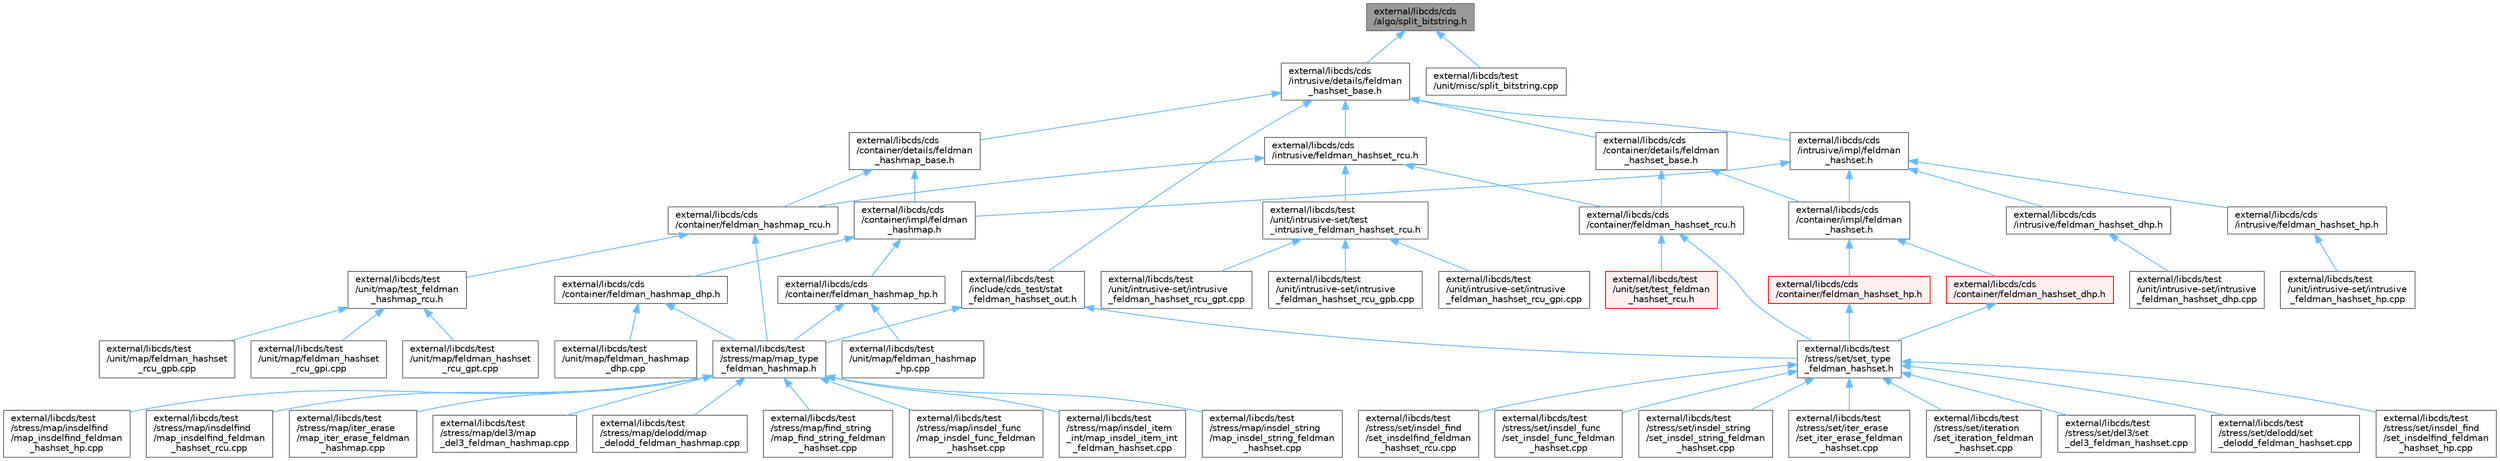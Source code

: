 digraph "external/libcds/cds/algo/split_bitstring.h"
{
 // LATEX_PDF_SIZE
  bgcolor="transparent";
  edge [fontname=Helvetica,fontsize=10,labelfontname=Helvetica,labelfontsize=10];
  node [fontname=Helvetica,fontsize=10,shape=box,height=0.2,width=0.4];
  Node1 [id="Node000001",label="external/libcds/cds\l/algo/split_bitstring.h",height=0.2,width=0.4,color="gray40", fillcolor="grey60", style="filled", fontcolor="black",tooltip=" "];
  Node1 -> Node2 [id="edge60_Node000001_Node000002",dir="back",color="steelblue1",style="solid",tooltip=" "];
  Node2 [id="Node000002",label="external/libcds/cds\l/intrusive/details/feldman\l_hashset_base.h",height=0.2,width=0.4,color="grey40", fillcolor="white", style="filled",URL="$intrusive_2details_2feldman__hashset__base_8h.html",tooltip=" "];
  Node2 -> Node3 [id="edge61_Node000002_Node000003",dir="back",color="steelblue1",style="solid",tooltip=" "];
  Node3 [id="Node000003",label="external/libcds/cds\l/container/details/feldman\l_hashmap_base.h",height=0.2,width=0.4,color="grey40", fillcolor="white", style="filled",URL="$feldman__hashmap__base_8h.html",tooltip=" "];
  Node3 -> Node4 [id="edge62_Node000003_Node000004",dir="back",color="steelblue1",style="solid",tooltip=" "];
  Node4 [id="Node000004",label="external/libcds/cds\l/container/feldman_hashmap_rcu.h",height=0.2,width=0.4,color="grey40", fillcolor="white", style="filled",URL="$feldman__hashmap__rcu_8h.html",tooltip=" "];
  Node4 -> Node5 [id="edge63_Node000004_Node000005",dir="back",color="steelblue1",style="solid",tooltip=" "];
  Node5 [id="Node000005",label="external/libcds/test\l/stress/map/map_type\l_feldman_hashmap.h",height=0.2,width=0.4,color="grey40", fillcolor="white", style="filled",URL="$map__type__feldman__hashmap_8h.html",tooltip=" "];
  Node5 -> Node6 [id="edge64_Node000005_Node000006",dir="back",color="steelblue1",style="solid",tooltip=" "];
  Node6 [id="Node000006",label="external/libcds/test\l/stress/map/del3/map\l_del3_feldman_hashmap.cpp",height=0.2,width=0.4,color="grey40", fillcolor="white", style="filled",URL="$map__del3__feldman__hashmap_8cpp.html",tooltip=" "];
  Node5 -> Node7 [id="edge65_Node000005_Node000007",dir="back",color="steelblue1",style="solid",tooltip=" "];
  Node7 [id="Node000007",label="external/libcds/test\l/stress/map/delodd/map\l_delodd_feldman_hashmap.cpp",height=0.2,width=0.4,color="grey40", fillcolor="white", style="filled",URL="$map__delodd__feldman__hashmap_8cpp.html",tooltip=" "];
  Node5 -> Node8 [id="edge66_Node000005_Node000008",dir="back",color="steelblue1",style="solid",tooltip=" "];
  Node8 [id="Node000008",label="external/libcds/test\l/stress/map/find_string\l/map_find_string_feldman\l_hashset.cpp",height=0.2,width=0.4,color="grey40", fillcolor="white", style="filled",URL="$map__find__string__feldman__hashset_8cpp.html",tooltip=" "];
  Node5 -> Node9 [id="edge67_Node000005_Node000009",dir="back",color="steelblue1",style="solid",tooltip=" "];
  Node9 [id="Node000009",label="external/libcds/test\l/stress/map/insdel_func\l/map_insdel_func_feldman\l_hashset.cpp",height=0.2,width=0.4,color="grey40", fillcolor="white", style="filled",URL="$map__insdel__func__feldman__hashset_8cpp.html",tooltip=" "];
  Node5 -> Node10 [id="edge68_Node000005_Node000010",dir="back",color="steelblue1",style="solid",tooltip=" "];
  Node10 [id="Node000010",label="external/libcds/test\l/stress/map/insdel_item\l_int/map_insdel_item_int\l_feldman_hashset.cpp",height=0.2,width=0.4,color="grey40", fillcolor="white", style="filled",URL="$map__insdel__item__int__feldman__hashset_8cpp.html",tooltip=" "];
  Node5 -> Node11 [id="edge69_Node000005_Node000011",dir="back",color="steelblue1",style="solid",tooltip=" "];
  Node11 [id="Node000011",label="external/libcds/test\l/stress/map/insdel_string\l/map_insdel_string_feldman\l_hashset.cpp",height=0.2,width=0.4,color="grey40", fillcolor="white", style="filled",URL="$map__insdel__string__feldman__hashset_8cpp.html",tooltip=" "];
  Node5 -> Node12 [id="edge70_Node000005_Node000012",dir="back",color="steelblue1",style="solid",tooltip=" "];
  Node12 [id="Node000012",label="external/libcds/test\l/stress/map/insdelfind\l/map_insdelfind_feldman\l_hashset_hp.cpp",height=0.2,width=0.4,color="grey40", fillcolor="white", style="filled",URL="$map__insdelfind__feldman__hashset__hp_8cpp.html",tooltip=" "];
  Node5 -> Node13 [id="edge71_Node000005_Node000013",dir="back",color="steelblue1",style="solid",tooltip=" "];
  Node13 [id="Node000013",label="external/libcds/test\l/stress/map/insdelfind\l/map_insdelfind_feldman\l_hashset_rcu.cpp",height=0.2,width=0.4,color="grey40", fillcolor="white", style="filled",URL="$map__insdelfind__feldman__hashset__rcu_8cpp.html",tooltip=" "];
  Node5 -> Node14 [id="edge72_Node000005_Node000014",dir="back",color="steelblue1",style="solid",tooltip=" "];
  Node14 [id="Node000014",label="external/libcds/test\l/stress/map/iter_erase\l/map_iter_erase_feldman\l_hashmap.cpp",height=0.2,width=0.4,color="grey40", fillcolor="white", style="filled",URL="$map__iter__erase__feldman__hashmap_8cpp.html",tooltip=" "];
  Node4 -> Node15 [id="edge73_Node000004_Node000015",dir="back",color="steelblue1",style="solid",tooltip=" "];
  Node15 [id="Node000015",label="external/libcds/test\l/unit/map/test_feldman\l_hashmap_rcu.h",height=0.2,width=0.4,color="grey40", fillcolor="white", style="filled",URL="$test__feldman__hashmap__rcu_8h.html",tooltip=" "];
  Node15 -> Node16 [id="edge74_Node000015_Node000016",dir="back",color="steelblue1",style="solid",tooltip=" "];
  Node16 [id="Node000016",label="external/libcds/test\l/unit/map/feldman_hashset\l_rcu_gpb.cpp",height=0.2,width=0.4,color="grey40", fillcolor="white", style="filled",URL="$map_2feldman__hashset__rcu__gpb_8cpp.html",tooltip=" "];
  Node15 -> Node17 [id="edge75_Node000015_Node000017",dir="back",color="steelblue1",style="solid",tooltip=" "];
  Node17 [id="Node000017",label="external/libcds/test\l/unit/map/feldman_hashset\l_rcu_gpi.cpp",height=0.2,width=0.4,color="grey40", fillcolor="white", style="filled",URL="$map_2feldman__hashset__rcu__gpi_8cpp.html",tooltip=" "];
  Node15 -> Node18 [id="edge76_Node000015_Node000018",dir="back",color="steelblue1",style="solid",tooltip=" "];
  Node18 [id="Node000018",label="external/libcds/test\l/unit/map/feldman_hashset\l_rcu_gpt.cpp",height=0.2,width=0.4,color="grey40", fillcolor="white", style="filled",URL="$map_2feldman__hashset__rcu__gpt_8cpp.html",tooltip=" "];
  Node3 -> Node19 [id="edge77_Node000003_Node000019",dir="back",color="steelblue1",style="solid",tooltip=" "];
  Node19 [id="Node000019",label="external/libcds/cds\l/container/impl/feldman\l_hashmap.h",height=0.2,width=0.4,color="grey40", fillcolor="white", style="filled",URL="$feldman__hashmap_8h.html",tooltip=" "];
  Node19 -> Node20 [id="edge78_Node000019_Node000020",dir="back",color="steelblue1",style="solid",tooltip=" "];
  Node20 [id="Node000020",label="external/libcds/cds\l/container/feldman_hashmap_dhp.h",height=0.2,width=0.4,color="grey40", fillcolor="white", style="filled",URL="$feldman__hashmap__dhp_8h.html",tooltip=" "];
  Node20 -> Node5 [id="edge79_Node000020_Node000005",dir="back",color="steelblue1",style="solid",tooltip=" "];
  Node20 -> Node21 [id="edge80_Node000020_Node000021",dir="back",color="steelblue1",style="solid",tooltip=" "];
  Node21 [id="Node000021",label="external/libcds/test\l/unit/map/feldman_hashmap\l_dhp.cpp",height=0.2,width=0.4,color="grey40", fillcolor="white", style="filled",URL="$feldman__hashmap__dhp_8cpp.html",tooltip=" "];
  Node19 -> Node22 [id="edge81_Node000019_Node000022",dir="back",color="steelblue1",style="solid",tooltip=" "];
  Node22 [id="Node000022",label="external/libcds/cds\l/container/feldman_hashmap_hp.h",height=0.2,width=0.4,color="grey40", fillcolor="white", style="filled",URL="$feldman__hashmap__hp_8h.html",tooltip=" "];
  Node22 -> Node5 [id="edge82_Node000022_Node000005",dir="back",color="steelblue1",style="solid",tooltip=" "];
  Node22 -> Node23 [id="edge83_Node000022_Node000023",dir="back",color="steelblue1",style="solid",tooltip=" "];
  Node23 [id="Node000023",label="external/libcds/test\l/unit/map/feldman_hashmap\l_hp.cpp",height=0.2,width=0.4,color="grey40", fillcolor="white", style="filled",URL="$feldman__hashmap__hp_8cpp.html",tooltip=" "];
  Node2 -> Node24 [id="edge84_Node000002_Node000024",dir="back",color="steelblue1",style="solid",tooltip=" "];
  Node24 [id="Node000024",label="external/libcds/cds\l/container/details/feldman\l_hashset_base.h",height=0.2,width=0.4,color="grey40", fillcolor="white", style="filled",URL="$container_2details_2feldman__hashset__base_8h.html",tooltip=" "];
  Node24 -> Node25 [id="edge85_Node000024_Node000025",dir="back",color="steelblue1",style="solid",tooltip=" "];
  Node25 [id="Node000025",label="external/libcds/cds\l/container/feldman_hashset_rcu.h",height=0.2,width=0.4,color="grey40", fillcolor="white", style="filled",URL="$container_2feldman__hashset__rcu_8h.html",tooltip=" "];
  Node25 -> Node26 [id="edge86_Node000025_Node000026",dir="back",color="steelblue1",style="solid",tooltip=" "];
  Node26 [id="Node000026",label="external/libcds/test\l/stress/set/set_type\l_feldman_hashset.h",height=0.2,width=0.4,color="grey40", fillcolor="white", style="filled",URL="$set__type__feldman__hashset_8h.html",tooltip=" "];
  Node26 -> Node27 [id="edge87_Node000026_Node000027",dir="back",color="steelblue1",style="solid",tooltip=" "];
  Node27 [id="Node000027",label="external/libcds/test\l/stress/set/del3/set\l_del3_feldman_hashset.cpp",height=0.2,width=0.4,color="grey40", fillcolor="white", style="filled",URL="$set__del3__feldman__hashset_8cpp.html",tooltip=" "];
  Node26 -> Node28 [id="edge88_Node000026_Node000028",dir="back",color="steelblue1",style="solid",tooltip=" "];
  Node28 [id="Node000028",label="external/libcds/test\l/stress/set/delodd/set\l_delodd_feldman_hashset.cpp",height=0.2,width=0.4,color="grey40", fillcolor="white", style="filled",URL="$set__delodd__feldman__hashset_8cpp.html",tooltip=" "];
  Node26 -> Node29 [id="edge89_Node000026_Node000029",dir="back",color="steelblue1",style="solid",tooltip=" "];
  Node29 [id="Node000029",label="external/libcds/test\l/stress/set/insdel_find\l/set_insdelfind_feldman\l_hashset_hp.cpp",height=0.2,width=0.4,color="grey40", fillcolor="white", style="filled",URL="$set__insdelfind__feldman__hashset__hp_8cpp.html",tooltip=" "];
  Node26 -> Node30 [id="edge90_Node000026_Node000030",dir="back",color="steelblue1",style="solid",tooltip=" "];
  Node30 [id="Node000030",label="external/libcds/test\l/stress/set/insdel_find\l/set_insdelfind_feldman\l_hashset_rcu.cpp",height=0.2,width=0.4,color="grey40", fillcolor="white", style="filled",URL="$set__insdelfind__feldman__hashset__rcu_8cpp.html",tooltip=" "];
  Node26 -> Node31 [id="edge91_Node000026_Node000031",dir="back",color="steelblue1",style="solid",tooltip=" "];
  Node31 [id="Node000031",label="external/libcds/test\l/stress/set/insdel_func\l/set_insdel_func_feldman\l_hashset.cpp",height=0.2,width=0.4,color="grey40", fillcolor="white", style="filled",URL="$set__insdel__func__feldman__hashset_8cpp.html",tooltip=" "];
  Node26 -> Node32 [id="edge92_Node000026_Node000032",dir="back",color="steelblue1",style="solid",tooltip=" "];
  Node32 [id="Node000032",label="external/libcds/test\l/stress/set/insdel_string\l/set_insdel_string_feldman\l_hashset.cpp",height=0.2,width=0.4,color="grey40", fillcolor="white", style="filled",URL="$set__insdel__string__feldman__hashset_8cpp.html",tooltip=" "];
  Node26 -> Node33 [id="edge93_Node000026_Node000033",dir="back",color="steelblue1",style="solid",tooltip=" "];
  Node33 [id="Node000033",label="external/libcds/test\l/stress/set/iter_erase\l/set_iter_erase_feldman\l_hashset.cpp",height=0.2,width=0.4,color="grey40", fillcolor="white", style="filled",URL="$set__iter__erase__feldman__hashset_8cpp.html",tooltip=" "];
  Node26 -> Node34 [id="edge94_Node000026_Node000034",dir="back",color="steelblue1",style="solid",tooltip=" "];
  Node34 [id="Node000034",label="external/libcds/test\l/stress/set/iteration\l/set_iteration_feldman\l_hashset.cpp",height=0.2,width=0.4,color="grey40", fillcolor="white", style="filled",URL="$set__iteration__feldman__hashset_8cpp.html",tooltip=" "];
  Node25 -> Node35 [id="edge95_Node000025_Node000035",dir="back",color="steelblue1",style="solid",tooltip=" "];
  Node35 [id="Node000035",label="external/libcds/test\l/unit/set/test_feldman\l_hashset_rcu.h",height=0.2,width=0.4,color="red", fillcolor="#FFF0F0", style="filled",URL="$test__feldman__hashset__rcu_8h.html",tooltip=" "];
  Node24 -> Node39 [id="edge96_Node000024_Node000039",dir="back",color="steelblue1",style="solid",tooltip=" "];
  Node39 [id="Node000039",label="external/libcds/cds\l/container/impl/feldman\l_hashset.h",height=0.2,width=0.4,color="grey40", fillcolor="white", style="filled",URL="$container_2impl_2feldman__hashset_8h.html",tooltip=" "];
  Node39 -> Node40 [id="edge97_Node000039_Node000040",dir="back",color="steelblue1",style="solid",tooltip=" "];
  Node40 [id="Node000040",label="external/libcds/cds\l/container/feldman_hashset_dhp.h",height=0.2,width=0.4,color="red", fillcolor="#FFF0F0", style="filled",URL="$container_2feldman__hashset__dhp_8h.html",tooltip=" "];
  Node40 -> Node26 [id="edge98_Node000040_Node000026",dir="back",color="steelblue1",style="solid",tooltip=" "];
  Node39 -> Node42 [id="edge99_Node000039_Node000042",dir="back",color="steelblue1",style="solid",tooltip=" "];
  Node42 [id="Node000042",label="external/libcds/cds\l/container/feldman_hashset_hp.h",height=0.2,width=0.4,color="red", fillcolor="#FFF0F0", style="filled",URL="$container_2feldman__hashset__hp_8h.html",tooltip=" "];
  Node42 -> Node26 [id="edge100_Node000042_Node000026",dir="back",color="steelblue1",style="solid",tooltip=" "];
  Node2 -> Node44 [id="edge101_Node000002_Node000044",dir="back",color="steelblue1",style="solid",tooltip=" "];
  Node44 [id="Node000044",label="external/libcds/cds\l/intrusive/feldman_hashset_rcu.h",height=0.2,width=0.4,color="grey40", fillcolor="white", style="filled",URL="$intrusive_2feldman__hashset__rcu_8h.html",tooltip=" "];
  Node44 -> Node4 [id="edge102_Node000044_Node000004",dir="back",color="steelblue1",style="solid",tooltip=" "];
  Node44 -> Node25 [id="edge103_Node000044_Node000025",dir="back",color="steelblue1",style="solid",tooltip=" "];
  Node44 -> Node45 [id="edge104_Node000044_Node000045",dir="back",color="steelblue1",style="solid",tooltip=" "];
  Node45 [id="Node000045",label="external/libcds/test\l/unit/intrusive-set/test\l_intrusive_feldman_hashset_rcu.h",height=0.2,width=0.4,color="grey40", fillcolor="white", style="filled",URL="$test__intrusive__feldman__hashset__rcu_8h.html",tooltip=" "];
  Node45 -> Node46 [id="edge105_Node000045_Node000046",dir="back",color="steelblue1",style="solid",tooltip=" "];
  Node46 [id="Node000046",label="external/libcds/test\l/unit/intrusive-set/intrusive\l_feldman_hashset_rcu_gpb.cpp",height=0.2,width=0.4,color="grey40", fillcolor="white", style="filled",URL="$intrusive__feldman__hashset__rcu__gpb_8cpp.html",tooltip=" "];
  Node45 -> Node47 [id="edge106_Node000045_Node000047",dir="back",color="steelblue1",style="solid",tooltip=" "];
  Node47 [id="Node000047",label="external/libcds/test\l/unit/intrusive-set/intrusive\l_feldman_hashset_rcu_gpi.cpp",height=0.2,width=0.4,color="grey40", fillcolor="white", style="filled",URL="$intrusive__feldman__hashset__rcu__gpi_8cpp.html",tooltip=" "];
  Node45 -> Node48 [id="edge107_Node000045_Node000048",dir="back",color="steelblue1",style="solid",tooltip=" "];
  Node48 [id="Node000048",label="external/libcds/test\l/unit/intrusive-set/intrusive\l_feldman_hashset_rcu_gpt.cpp",height=0.2,width=0.4,color="grey40", fillcolor="white", style="filled",URL="$intrusive__feldman__hashset__rcu__gpt_8cpp.html",tooltip=" "];
  Node2 -> Node49 [id="edge108_Node000002_Node000049",dir="back",color="steelblue1",style="solid",tooltip=" "];
  Node49 [id="Node000049",label="external/libcds/cds\l/intrusive/impl/feldman\l_hashset.h",height=0.2,width=0.4,color="grey40", fillcolor="white", style="filled",URL="$intrusive_2impl_2feldman__hashset_8h.html",tooltip=" "];
  Node49 -> Node19 [id="edge109_Node000049_Node000019",dir="back",color="steelblue1",style="solid",tooltip=" "];
  Node49 -> Node39 [id="edge110_Node000049_Node000039",dir="back",color="steelblue1",style="solid",tooltip=" "];
  Node49 -> Node50 [id="edge111_Node000049_Node000050",dir="back",color="steelblue1",style="solid",tooltip=" "];
  Node50 [id="Node000050",label="external/libcds/cds\l/intrusive/feldman_hashset_dhp.h",height=0.2,width=0.4,color="grey40", fillcolor="white", style="filled",URL="$intrusive_2feldman__hashset__dhp_8h.html",tooltip=" "];
  Node50 -> Node51 [id="edge112_Node000050_Node000051",dir="back",color="steelblue1",style="solid",tooltip=" "];
  Node51 [id="Node000051",label="external/libcds/test\l/unit/intrusive-set/intrusive\l_feldman_hashset_dhp.cpp",height=0.2,width=0.4,color="grey40", fillcolor="white", style="filled",URL="$intrusive__feldman__hashset__dhp_8cpp.html",tooltip=" "];
  Node49 -> Node52 [id="edge113_Node000049_Node000052",dir="back",color="steelblue1",style="solid",tooltip=" "];
  Node52 [id="Node000052",label="external/libcds/cds\l/intrusive/feldman_hashset_hp.h",height=0.2,width=0.4,color="grey40", fillcolor="white", style="filled",URL="$intrusive_2feldman__hashset__hp_8h.html",tooltip=" "];
  Node52 -> Node53 [id="edge114_Node000052_Node000053",dir="back",color="steelblue1",style="solid",tooltip=" "];
  Node53 [id="Node000053",label="external/libcds/test\l/unit/intrusive-set/intrusive\l_feldman_hashset_hp.cpp",height=0.2,width=0.4,color="grey40", fillcolor="white", style="filled",URL="$intrusive__feldman__hashset__hp_8cpp.html",tooltip=" "];
  Node2 -> Node54 [id="edge115_Node000002_Node000054",dir="back",color="steelblue1",style="solid",tooltip=" "];
  Node54 [id="Node000054",label="external/libcds/test\l/include/cds_test/stat\l_feldman_hashset_out.h",height=0.2,width=0.4,color="grey40", fillcolor="white", style="filled",URL="$stat__feldman__hashset__out_8h.html",tooltip=" "];
  Node54 -> Node5 [id="edge116_Node000054_Node000005",dir="back",color="steelblue1",style="solid",tooltip=" "];
  Node54 -> Node26 [id="edge117_Node000054_Node000026",dir="back",color="steelblue1",style="solid",tooltip=" "];
  Node1 -> Node55 [id="edge118_Node000001_Node000055",dir="back",color="steelblue1",style="solid",tooltip=" "];
  Node55 [id="Node000055",label="external/libcds/test\l/unit/misc/split_bitstring.cpp",height=0.2,width=0.4,color="grey40", fillcolor="white", style="filled",URL="$split__bitstring_8cpp.html",tooltip=" "];
}
